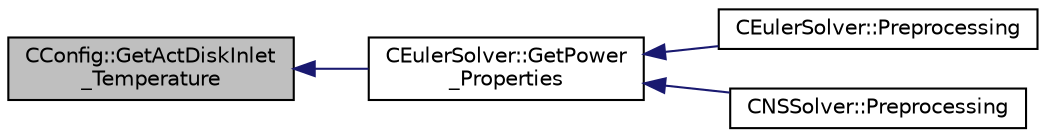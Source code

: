 digraph "CConfig::GetActDiskInlet_Temperature"
{
  edge [fontname="Helvetica",fontsize="10",labelfontname="Helvetica",labelfontsize="10"];
  node [fontname="Helvetica",fontsize="10",shape=record];
  rankdir="LR";
  Node436 [label="CConfig::GetActDiskInlet\l_Temperature",height=0.2,width=0.4,color="black", fillcolor="grey75", style="filled", fontcolor="black"];
  Node436 -> Node437 [dir="back",color="midnightblue",fontsize="10",style="solid",fontname="Helvetica"];
  Node437 [label="CEulerSolver::GetPower\l_Properties",height=0.2,width=0.4,color="black", fillcolor="white", style="filled",URL="$class_c_euler_solver.html#ad8b538a82e5a7a7e3903ec29954b1d07",tooltip="Compute the Fan face Mach number. "];
  Node437 -> Node438 [dir="back",color="midnightblue",fontsize="10",style="solid",fontname="Helvetica"];
  Node438 [label="CEulerSolver::Preprocessing",height=0.2,width=0.4,color="black", fillcolor="white", style="filled",URL="$class_c_euler_solver.html#a8b89e1bfce33284c2d8f5f00f82f3f3f",tooltip="Compute primitive variables and their gradients. "];
  Node437 -> Node439 [dir="back",color="midnightblue",fontsize="10",style="solid",fontname="Helvetica"];
  Node439 [label="CNSSolver::Preprocessing",height=0.2,width=0.4,color="black", fillcolor="white", style="filled",URL="$class_c_n_s_solver.html#a028c83d18cf8520dff2f9628d8a04e4b",tooltip="Restart residual and compute gradients. "];
}
